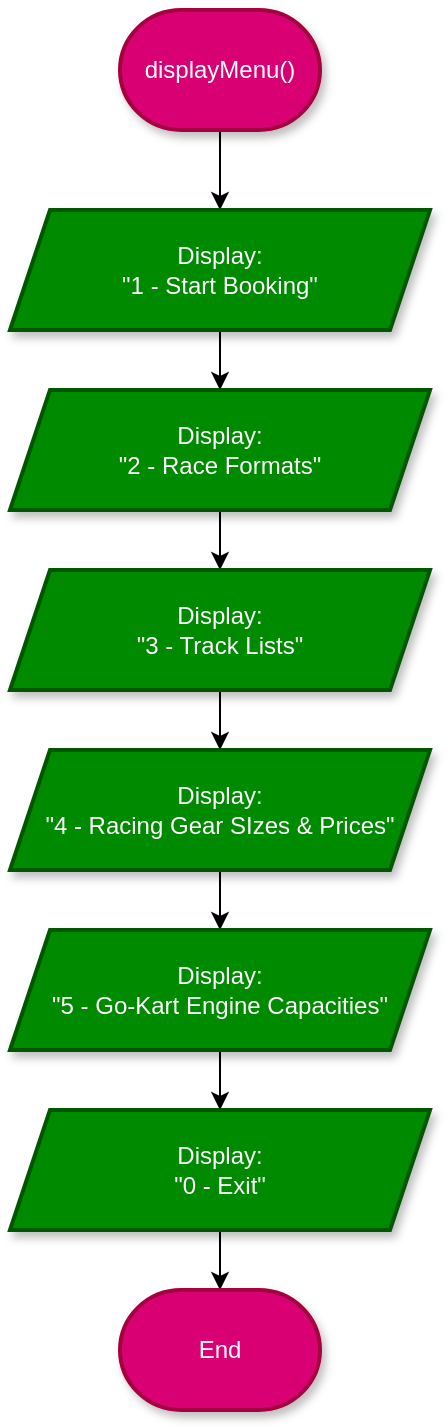 <mxfile version="27.0.9">
  <diagram name="Page-1" id="bTn01qWLrOGO58JVVQ-b">
    <mxGraphModel dx="786" dy="516" grid="1" gridSize="10" guides="1" tooltips="1" connect="1" arrows="1" fold="1" page="1" pageScale="1" pageWidth="850" pageHeight="1100" math="0" shadow="0">
      <root>
        <mxCell id="0" />
        <mxCell id="1" parent="0" />
        <mxCell id="h2x22iVCE55Bm3Urr7zq-3" value="" style="edgeStyle=orthogonalEdgeStyle;rounded=0;orthogonalLoop=1;jettySize=auto;html=1;" parent="1" source="h2x22iVCE55Bm3Urr7zq-1" target="h2x22iVCE55Bm3Urr7zq-2" edge="1">
          <mxGeometry relative="1" as="geometry" />
        </mxCell>
        <mxCell id="h2x22iVCE55Bm3Urr7zq-1" value="displayMenu()" style="strokeWidth=2;html=1;shape=mxgraph.flowchart.terminator;whiteSpace=wrap;fillColor=#d80073;fontColor=#ffffff;strokeColor=#A50040;shadow=1;" parent="1" vertex="1">
          <mxGeometry x="375" y="40" width="100" height="60" as="geometry" />
        </mxCell>
        <mxCell id="h2x22iVCE55Bm3Urr7zq-5" value="" style="edgeStyle=orthogonalEdgeStyle;rounded=0;orthogonalLoop=1;jettySize=auto;html=1;" parent="1" source="h2x22iVCE55Bm3Urr7zq-2" target="h2x22iVCE55Bm3Urr7zq-4" edge="1">
          <mxGeometry relative="1" as="geometry" />
        </mxCell>
        <mxCell id="h2x22iVCE55Bm3Urr7zq-2" value="Display:&lt;div&gt;&quot;1 - Start Booking&quot;&lt;/div&gt;" style="shape=parallelogram;perimeter=parallelogramPerimeter;whiteSpace=wrap;html=1;fixedSize=1;fillColor=#008a00;strokeColor=#005700;fontColor=#ffffff;strokeWidth=2;shadow=1;" parent="1" vertex="1">
          <mxGeometry x="320" y="140" width="210" height="60" as="geometry" />
        </mxCell>
        <mxCell id="h2x22iVCE55Bm3Urr7zq-9" value="" style="edgeStyle=orthogonalEdgeStyle;rounded=0;orthogonalLoop=1;jettySize=auto;html=1;" parent="1" source="h2x22iVCE55Bm3Urr7zq-4" target="h2x22iVCE55Bm3Urr7zq-6" edge="1">
          <mxGeometry relative="1" as="geometry" />
        </mxCell>
        <mxCell id="h2x22iVCE55Bm3Urr7zq-4" value="Display:&lt;div&gt;&quot;2 - Race Formats&quot;&lt;/div&gt;" style="shape=parallelogram;perimeter=parallelogramPerimeter;whiteSpace=wrap;html=1;fixedSize=1;fillColor=#008a00;strokeColor=#005700;fontColor=#ffffff;strokeWidth=2;shadow=1;" parent="1" vertex="1">
          <mxGeometry x="320" y="230" width="210" height="60" as="geometry" />
        </mxCell>
        <mxCell id="h2x22iVCE55Bm3Urr7zq-10" value="" style="edgeStyle=orthogonalEdgeStyle;rounded=0;orthogonalLoop=1;jettySize=auto;html=1;" parent="1" source="h2x22iVCE55Bm3Urr7zq-6" target="h2x22iVCE55Bm3Urr7zq-7" edge="1">
          <mxGeometry relative="1" as="geometry" />
        </mxCell>
        <mxCell id="h2x22iVCE55Bm3Urr7zq-6" value="Display:&lt;div&gt;&quot;3 - Track Lists&quot;&lt;/div&gt;" style="shape=parallelogram;perimeter=parallelogramPerimeter;whiteSpace=wrap;html=1;fixedSize=1;fillColor=#008a00;strokeColor=#005700;fontColor=#ffffff;strokeWidth=2;shadow=1;" parent="1" vertex="1">
          <mxGeometry x="320" y="320" width="210" height="60" as="geometry" />
        </mxCell>
        <mxCell id="h2x22iVCE55Bm3Urr7zq-11" value="" style="edgeStyle=orthogonalEdgeStyle;rounded=0;orthogonalLoop=1;jettySize=auto;html=1;" parent="1" source="h2x22iVCE55Bm3Urr7zq-7" target="h2x22iVCE55Bm3Urr7zq-8" edge="1">
          <mxGeometry relative="1" as="geometry" />
        </mxCell>
        <mxCell id="h2x22iVCE55Bm3Urr7zq-7" value="Display:&lt;div&gt;&quot;4 - Racing Gear SIzes &amp;amp; Prices&quot;&lt;/div&gt;" style="shape=parallelogram;perimeter=parallelogramPerimeter;whiteSpace=wrap;html=1;fixedSize=1;fillColor=#008a00;strokeColor=#005700;fontColor=#ffffff;strokeWidth=2;shadow=1;" parent="1" vertex="1">
          <mxGeometry x="320" y="410" width="210" height="60" as="geometry" />
        </mxCell>
        <mxCell id="h2x22iVCE55Bm3Urr7zq-13" value="" style="edgeStyle=orthogonalEdgeStyle;rounded=0;orthogonalLoop=1;jettySize=auto;html=1;" parent="1" source="h2x22iVCE55Bm3Urr7zq-8" target="h2x22iVCE55Bm3Urr7zq-12" edge="1">
          <mxGeometry relative="1" as="geometry" />
        </mxCell>
        <mxCell id="h2x22iVCE55Bm3Urr7zq-8" value="Display:&lt;div&gt;&quot;5 - Go-Kart Engine Capacities&quot;&lt;/div&gt;" style="shape=parallelogram;perimeter=parallelogramPerimeter;whiteSpace=wrap;html=1;fixedSize=1;fillColor=#008a00;strokeColor=#005700;fontColor=#ffffff;strokeWidth=2;shadow=1;" parent="1" vertex="1">
          <mxGeometry x="320" y="500" width="210" height="60" as="geometry" />
        </mxCell>
        <mxCell id="h2x22iVCE55Bm3Urr7zq-15" value="" style="edgeStyle=orthogonalEdgeStyle;rounded=0;orthogonalLoop=1;jettySize=auto;html=1;" parent="1" source="h2x22iVCE55Bm3Urr7zq-12" target="h2x22iVCE55Bm3Urr7zq-14" edge="1">
          <mxGeometry relative="1" as="geometry" />
        </mxCell>
        <mxCell id="h2x22iVCE55Bm3Urr7zq-12" value="Display:&lt;div&gt;&quot;0 - Exit&quot;&lt;/div&gt;" style="shape=parallelogram;perimeter=parallelogramPerimeter;whiteSpace=wrap;html=1;fixedSize=1;fillColor=#008a00;strokeColor=#005700;fontColor=#ffffff;strokeWidth=2;shadow=1;" parent="1" vertex="1">
          <mxGeometry x="320" y="590" width="210" height="60" as="geometry" />
        </mxCell>
        <mxCell id="h2x22iVCE55Bm3Urr7zq-14" value="End" style="strokeWidth=2;html=1;shape=mxgraph.flowchart.terminator;whiteSpace=wrap;fillColor=#d80073;fontColor=#ffffff;strokeColor=#A50040;shadow=1;" parent="1" vertex="1">
          <mxGeometry x="375" y="680" width="100" height="60" as="geometry" />
        </mxCell>
      </root>
    </mxGraphModel>
  </diagram>
</mxfile>
